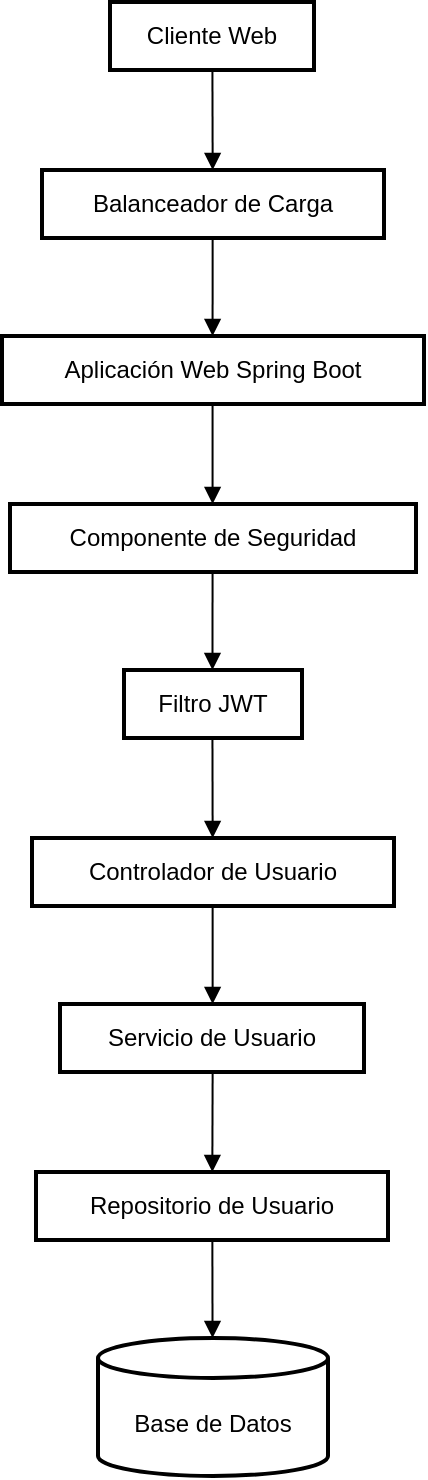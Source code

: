<mxfile version="23.1.5" type="google">
  <diagram name="Page-1" id="v_uO6js3gFFeZOl4_t6d">
    <mxGraphModel grid="1" page="1" gridSize="10" guides="1" tooltips="1" connect="1" arrows="1" fold="1" pageScale="1" pageWidth="827" pageHeight="1169" math="0" shadow="0">
      <root>
        <mxCell id="0" />
        <mxCell id="1" parent="0" />
        <mxCell id="A_EYfKiP8yDK3E5ByFLE-1" value="Cliente Web" style="whiteSpace=wrap;strokeWidth=2;" vertex="1" parent="1">
          <mxGeometry x="74" y="20" width="102" height="34" as="geometry" />
        </mxCell>
        <mxCell id="A_EYfKiP8yDK3E5ByFLE-2" value="Balanceador de Carga" style="whiteSpace=wrap;strokeWidth=2;" vertex="1" parent="1">
          <mxGeometry x="40" y="104" width="171" height="34" as="geometry" />
        </mxCell>
        <mxCell id="A_EYfKiP8yDK3E5ByFLE-3" value="Aplicación Web Spring Boot" style="whiteSpace=wrap;strokeWidth=2;" vertex="1" parent="1">
          <mxGeometry x="20" y="187" width="211" height="34" as="geometry" />
        </mxCell>
        <mxCell id="A_EYfKiP8yDK3E5ByFLE-4" value="Componente de Seguridad" style="whiteSpace=wrap;strokeWidth=2;" vertex="1" parent="1">
          <mxGeometry x="24" y="271" width="203" height="34" as="geometry" />
        </mxCell>
        <mxCell id="A_EYfKiP8yDK3E5ByFLE-5" value="Filtro JWT" style="whiteSpace=wrap;strokeWidth=2;" vertex="1" parent="1">
          <mxGeometry x="81" y="354" width="89" height="34" as="geometry" />
        </mxCell>
        <mxCell id="A_EYfKiP8yDK3E5ByFLE-6" value="Controlador de Usuario" style="whiteSpace=wrap;strokeWidth=2;" vertex="1" parent="1">
          <mxGeometry x="35" y="438" width="181" height="34" as="geometry" />
        </mxCell>
        <mxCell id="A_EYfKiP8yDK3E5ByFLE-7" value="Servicio de Usuario" style="whiteSpace=wrap;strokeWidth=2;" vertex="1" parent="1">
          <mxGeometry x="49" y="521" width="152" height="34" as="geometry" />
        </mxCell>
        <mxCell id="A_EYfKiP8yDK3E5ByFLE-8" value="Repositorio de Usuario" style="whiteSpace=wrap;strokeWidth=2;" vertex="1" parent="1">
          <mxGeometry x="37" y="605" width="176" height="34" as="geometry" />
        </mxCell>
        <mxCell id="A_EYfKiP8yDK3E5ByFLE-9" value="Base de Datos" style="shape=cylinder3;boundedLbl=1;backgroundOutline=1;size=10;strokeWidth=2;whiteSpace=wrap;" vertex="1" parent="1">
          <mxGeometry x="68" y="688" width="115" height="69" as="geometry" />
        </mxCell>
        <mxCell id="A_EYfKiP8yDK3E5ByFLE-10" value="" style="curved=1;startArrow=none;endArrow=block;exitX=0.502;exitY=0.985;entryX=0.499;entryY=-0.015;rounded=0;" edge="1" parent="1" source="A_EYfKiP8yDK3E5ByFLE-1" target="A_EYfKiP8yDK3E5ByFLE-2">
          <mxGeometry relative="1" as="geometry">
            <Array as="points" />
          </mxGeometry>
        </mxCell>
        <mxCell id="A_EYfKiP8yDK3E5ByFLE-11" value="" style="curved=1;startArrow=none;endArrow=block;exitX=0.499;exitY=0.971;entryX=0.499;entryY=0;rounded=0;" edge="1" parent="1" source="A_EYfKiP8yDK3E5ByFLE-2" target="A_EYfKiP8yDK3E5ByFLE-3">
          <mxGeometry relative="1" as="geometry">
            <Array as="points" />
          </mxGeometry>
        </mxCell>
        <mxCell id="A_EYfKiP8yDK3E5ByFLE-12" value="" style="curved=1;startArrow=none;endArrow=block;exitX=0.499;exitY=0.985;entryX=0.499;entryY=-0.015;rounded=0;" edge="1" parent="1" source="A_EYfKiP8yDK3E5ByFLE-3" target="A_EYfKiP8yDK3E5ByFLE-4">
          <mxGeometry relative="1" as="geometry">
            <Array as="points" />
          </mxGeometry>
        </mxCell>
        <mxCell id="A_EYfKiP8yDK3E5ByFLE-13" value="" style="curved=1;startArrow=none;endArrow=block;exitX=0.499;exitY=0.971;entryX=0.497;entryY=0;rounded=0;" edge="1" parent="1" source="A_EYfKiP8yDK3E5ByFLE-4" target="A_EYfKiP8yDK3E5ByFLE-5">
          <mxGeometry relative="1" as="geometry">
            <Array as="points" />
          </mxGeometry>
        </mxCell>
        <mxCell id="A_EYfKiP8yDK3E5ByFLE-14" value="" style="curved=1;startArrow=none;endArrow=block;exitX=0.497;exitY=0.985;entryX=0.499;entryY=-0.015;rounded=0;" edge="1" parent="1" source="A_EYfKiP8yDK3E5ByFLE-5" target="A_EYfKiP8yDK3E5ByFLE-6">
          <mxGeometry relative="1" as="geometry">
            <Array as="points" />
          </mxGeometry>
        </mxCell>
        <mxCell id="A_EYfKiP8yDK3E5ByFLE-15" value="" style="curved=1;startArrow=none;endArrow=block;exitX=0.499;exitY=0.971;entryX=0.502;entryY=0;rounded=0;" edge="1" parent="1" source="A_EYfKiP8yDK3E5ByFLE-6" target="A_EYfKiP8yDK3E5ByFLE-7">
          <mxGeometry relative="1" as="geometry">
            <Array as="points" />
          </mxGeometry>
        </mxCell>
        <mxCell id="A_EYfKiP8yDK3E5ByFLE-16" value="" style="curved=1;startArrow=none;endArrow=block;exitX=0.502;exitY=0.985;entryX=0.501;entryY=-0.015;rounded=0;" edge="1" parent="1" source="A_EYfKiP8yDK3E5ByFLE-7" target="A_EYfKiP8yDK3E5ByFLE-8">
          <mxGeometry relative="1" as="geometry">
            <Array as="points" />
          </mxGeometry>
        </mxCell>
        <mxCell id="A_EYfKiP8yDK3E5ByFLE-17" value="" style="curved=1;startArrow=none;endArrow=block;exitX=0.501;exitY=0.971;entryX=0.498;entryY=0;rounded=0;" edge="1" parent="1" source="A_EYfKiP8yDK3E5ByFLE-8" target="A_EYfKiP8yDK3E5ByFLE-9">
          <mxGeometry relative="1" as="geometry">
            <Array as="points" />
          </mxGeometry>
        </mxCell>
      </root>
    </mxGraphModel>
  </diagram>
</mxfile>
